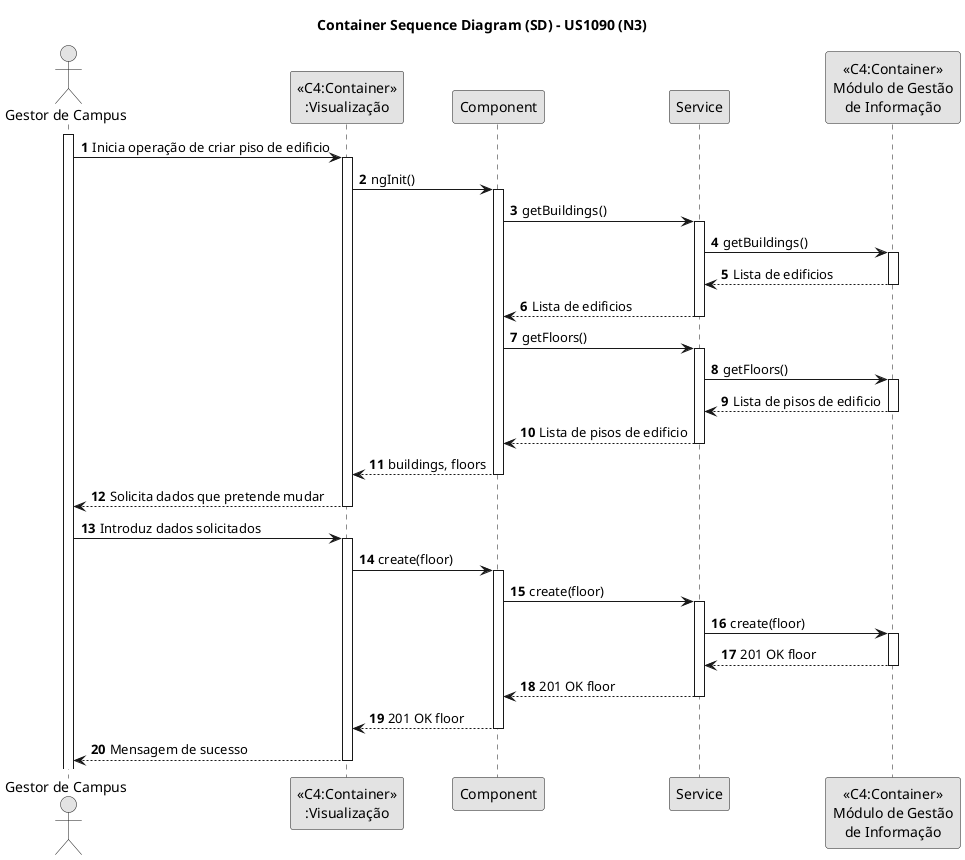 @startuml
skinparam monochrome true
skinparam packageStyle rectangle
skinparam shadowing false

title Container Sequence Diagram (SD) - US1090 (N3)

autonumber

actor "Gestor de Campus"

activate "Gestor de Campus"
"Gestor de Campus" -> "<<C4:Container>>\n:Visualização": Inicia operação de criar piso de edificio
activate "<<C4:Container>>\n:Visualização"
"<<C4:Container>>\n:Visualização" -> Component: ngInit()
activate Component
Component -> Service: getBuildings()
activate Service
Service -> "<<C4:Container>>\nMódulo de Gestão\nde Informação" : getBuildings()
activate "<<C4:Container>>\nMódulo de Gestão\nde Informação"
"<<C4:Container>>\nMódulo de Gestão\nde Informação" --> Service : Lista de edificios
deactivate "<<C4:Container>>\nMódulo de Gestão\nde Informação"
Service --> Component : Lista de edificios
deactivate Service
Component -> Service: getFloors()
activate Service
Service -> "<<C4:Container>>\nMódulo de Gestão\nde Informação" : getFloors()
activate "<<C4:Container>>\nMódulo de Gestão\nde Informação"
"<<C4:Container>>\nMódulo de Gestão\nde Informação" --> Service : Lista de pisos de edificio
deactivate "<<C4:Container>>\nMódulo de Gestão\nde Informação"
Service --> Component : Lista de pisos de edificio
deactivate Service
Component --> "<<C4:Container>>\n:Visualização" : buildings, floors
deactivate Component

"<<C4:Container>>\n:Visualização" --> "Gestor de Campus": Solicita dados que pretende mudar
deactivate "<<C4:Container>>\n:Visualização"

"Gestor de Campus" -> "<<C4:Container>>\n:Visualização": Introduz dados solicitados
activate "<<C4:Container>>\n:Visualização"
"<<C4:Container>>\n:Visualização" -> Component : create(floor)
activate Component
Component -> Service : create(floor)
activate Service
Service -> "<<C4:Container>>\nMódulo de Gestão\nde Informação" : create(floor)

activate "<<C4:Container>>\nMódulo de Gestão\nde Informação"
"<<C4:Container>>\nMódulo de Gestão\nde Informação" --> Service: 201 OK floor

deactivate "<<C4:Container>>\nMódulo de Gestão\nde Informação"
Service --> Component: 201 OK floor
deactivate Service
Component --> "<<C4:Container>>\n:Visualização" : 201 OK floor
deactivate Component
deactivate "<<C4:Container>>\nMódulo de Gestão\nde Informação"
"Gestor de Campus" <-- "<<C4:Container>>\n:Visualização": Mensagem de sucesso
deactivate "<<C4:Container>>\n:Visualização"

@enduml